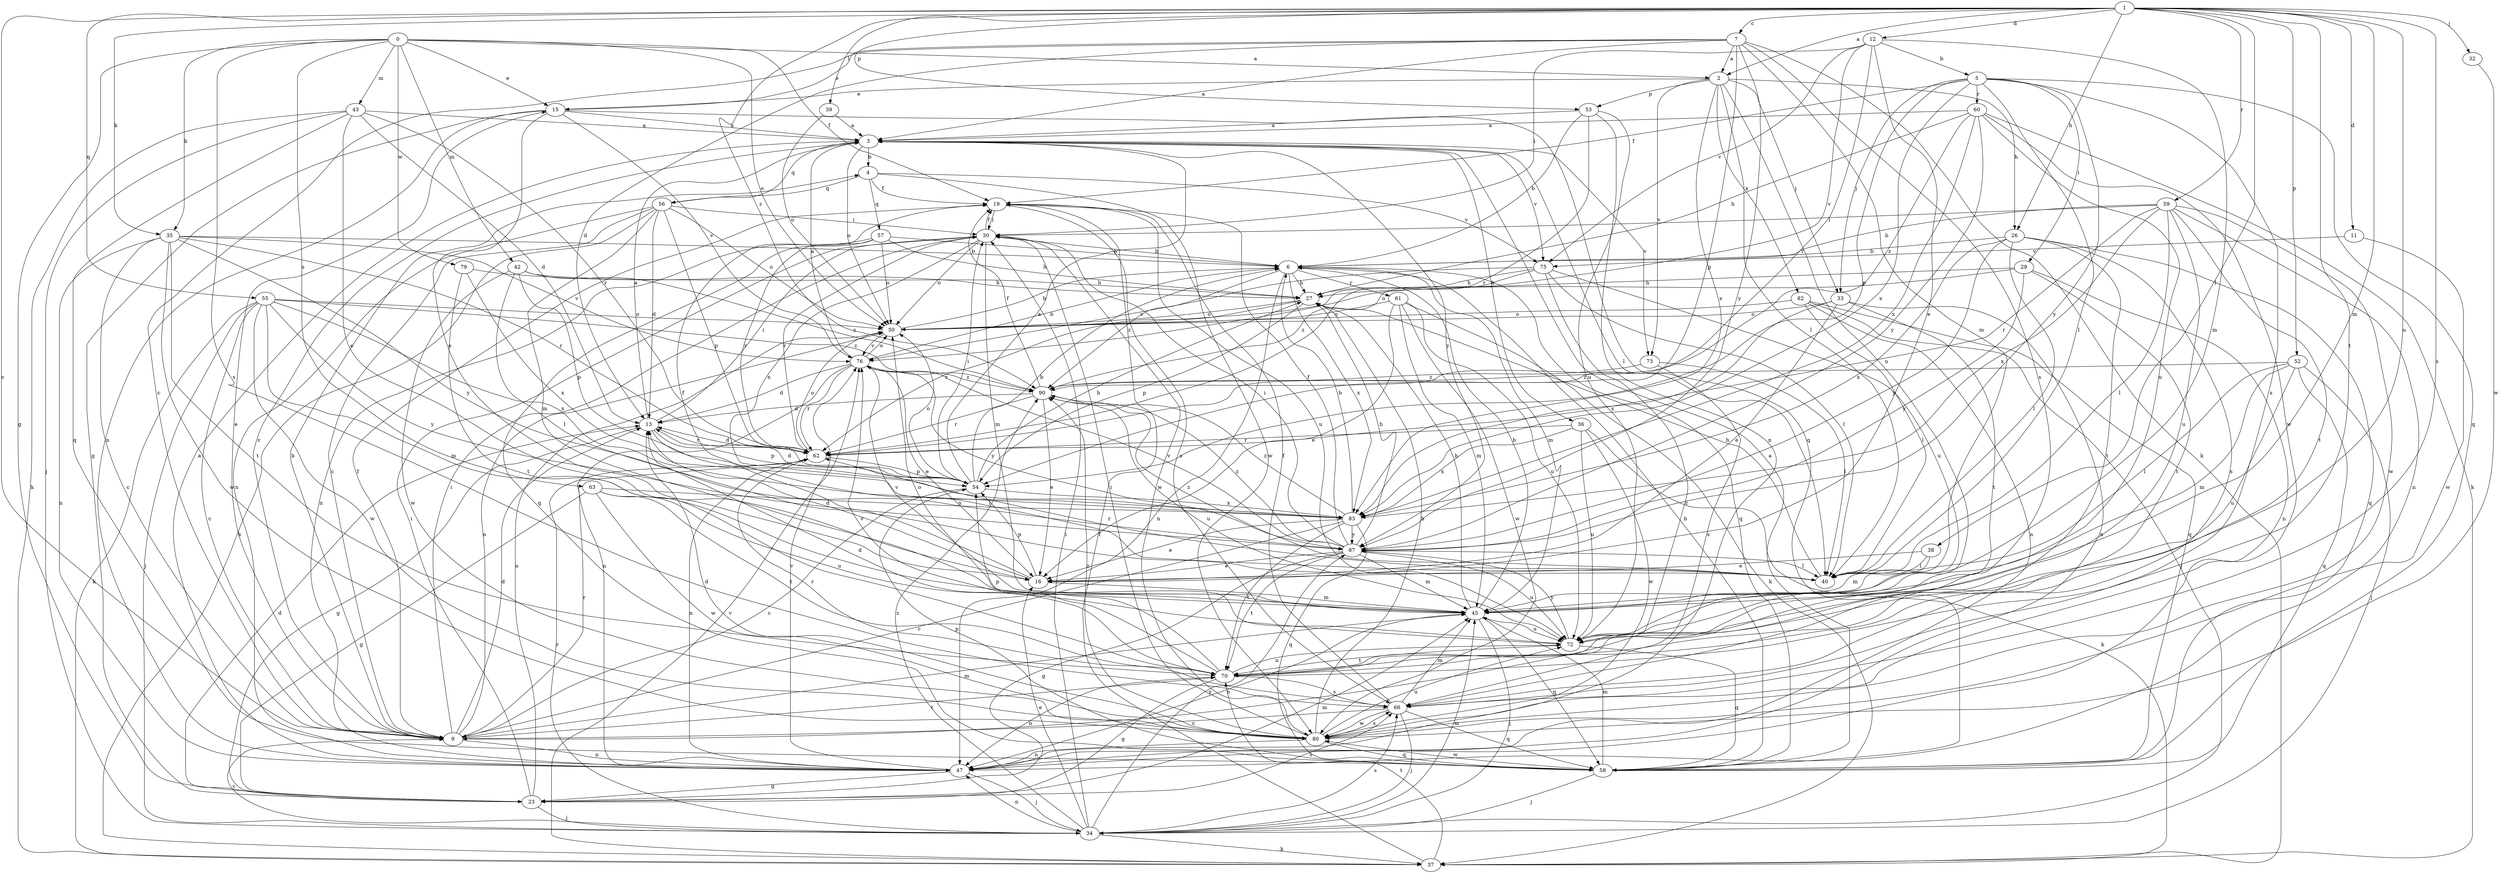 strict digraph  {
0;
1;
2;
3;
4;
5;
6;
7;
9;
11;
12;
13;
15;
16;
19;
23;
26;
27;
29;
30;
32;
33;
34;
35;
36;
37;
38;
39;
40;
42;
43;
45;
47;
50;
52;
53;
54;
55;
56;
57;
58;
59;
60;
61;
62;
63;
66;
70;
72;
73;
75;
76;
79;
80;
82;
83;
87;
90;
0 -> 2  [label=a];
0 -> 15  [label=e];
0 -> 19  [label=f];
0 -> 23  [label=g];
0 -> 35  [label=k];
0 -> 42  [label=m];
0 -> 43  [label=m];
0 -> 50  [label=o];
0 -> 63  [label=s];
0 -> 66  [label=s];
0 -> 79  [label=w];
1 -> 2  [label=a];
1 -> 7  [label=c];
1 -> 9  [label=c];
1 -> 11  [label=d];
1 -> 12  [label=d];
1 -> 26  [label=h];
1 -> 32  [label=j];
1 -> 35  [label=k];
1 -> 38  [label=l];
1 -> 39  [label=l];
1 -> 45  [label=m];
1 -> 52  [label=p];
1 -> 53  [label=p];
1 -> 55  [label=q];
1 -> 59  [label=r];
1 -> 66  [label=s];
1 -> 70  [label=t];
1 -> 72  [label=u];
1 -> 90  [label=z];
2 -> 15  [label=e];
2 -> 26  [label=h];
2 -> 33  [label=j];
2 -> 40  [label=l];
2 -> 53  [label=p];
2 -> 72  [label=u];
2 -> 73  [label=v];
2 -> 82  [label=x];
2 -> 83  [label=x];
3 -> 4  [label=b];
3 -> 9  [label=c];
3 -> 36  [label=k];
3 -> 40  [label=l];
3 -> 50  [label=o];
3 -> 56  [label=q];
3 -> 73  [label=v];
3 -> 75  [label=v];
3 -> 87  [label=y];
4 -> 19  [label=f];
4 -> 56  [label=q];
4 -> 57  [label=q];
4 -> 75  [label=v];
4 -> 80  [label=w];
5 -> 19  [label=f];
5 -> 29  [label=i];
5 -> 33  [label=j];
5 -> 40  [label=l];
5 -> 54  [label=p];
5 -> 58  [label=q];
5 -> 60  [label=r];
5 -> 66  [label=s];
5 -> 83  [label=x];
5 -> 87  [label=y];
6 -> 27  [label=h];
6 -> 45  [label=m];
6 -> 47  [label=n];
6 -> 58  [label=q];
6 -> 61  [label=r];
6 -> 83  [label=x];
6 -> 90  [label=z];
7 -> 2  [label=a];
7 -> 3  [label=a];
7 -> 9  [label=c];
7 -> 13  [label=d];
7 -> 15  [label=e];
7 -> 37  [label=k];
7 -> 45  [label=m];
7 -> 54  [label=p];
7 -> 66  [label=s];
7 -> 87  [label=y];
9 -> 4  [label=b];
9 -> 13  [label=d];
9 -> 15  [label=e];
9 -> 19  [label=f];
9 -> 30  [label=i];
9 -> 45  [label=m];
9 -> 47  [label=n];
9 -> 50  [label=o];
9 -> 62  [label=r];
9 -> 70  [label=t];
11 -> 75  [label=v];
11 -> 80  [label=w];
12 -> 5  [label=b];
12 -> 16  [label=e];
12 -> 30  [label=i];
12 -> 45  [label=m];
12 -> 62  [label=r];
12 -> 75  [label=v];
12 -> 76  [label=v];
13 -> 3  [label=a];
13 -> 23  [label=g];
13 -> 30  [label=i];
13 -> 40  [label=l];
13 -> 54  [label=p];
13 -> 62  [label=r];
15 -> 3  [label=a];
15 -> 16  [label=e];
15 -> 23  [label=g];
15 -> 47  [label=n];
15 -> 58  [label=q];
15 -> 76  [label=v];
16 -> 13  [label=d];
16 -> 19  [label=f];
16 -> 45  [label=m];
16 -> 54  [label=p];
19 -> 30  [label=i];
19 -> 66  [label=s];
19 -> 72  [label=u];
23 -> 13  [label=d];
23 -> 30  [label=i];
23 -> 34  [label=j];
23 -> 45  [label=m];
23 -> 50  [label=o];
23 -> 66  [label=s];
26 -> 6  [label=b];
26 -> 40  [label=l];
26 -> 58  [label=q];
26 -> 66  [label=s];
26 -> 70  [label=t];
26 -> 83  [label=x];
26 -> 87  [label=y];
27 -> 50  [label=o];
27 -> 54  [label=p];
27 -> 62  [label=r];
29 -> 27  [label=h];
29 -> 47  [label=n];
29 -> 50  [label=o];
29 -> 70  [label=t];
29 -> 87  [label=y];
30 -> 6  [label=b];
30 -> 19  [label=f];
30 -> 45  [label=m];
30 -> 50  [label=o];
30 -> 62  [label=r];
30 -> 80  [label=w];
30 -> 83  [label=x];
32 -> 80  [label=w];
33 -> 16  [label=e];
33 -> 47  [label=n];
33 -> 50  [label=o];
33 -> 70  [label=t];
33 -> 83  [label=x];
34 -> 9  [label=c];
34 -> 16  [label=e];
34 -> 30  [label=i];
34 -> 37  [label=k];
34 -> 45  [label=m];
34 -> 47  [label=n];
34 -> 62  [label=r];
34 -> 66  [label=s];
34 -> 87  [label=y];
34 -> 90  [label=z];
35 -> 6  [label=b];
35 -> 9  [label=c];
35 -> 47  [label=n];
35 -> 62  [label=r];
35 -> 70  [label=t];
35 -> 76  [label=v];
35 -> 80  [label=w];
35 -> 87  [label=y];
36 -> 37  [label=k];
36 -> 62  [label=r];
36 -> 72  [label=u];
36 -> 80  [label=w];
36 -> 83  [label=x];
37 -> 19  [label=f];
37 -> 70  [label=t];
37 -> 76  [label=v];
38 -> 16  [label=e];
38 -> 40  [label=l];
38 -> 45  [label=m];
39 -> 3  [label=a];
39 -> 50  [label=o];
40 -> 27  [label=h];
40 -> 62  [label=r];
40 -> 90  [label=z];
42 -> 27  [label=h];
42 -> 40  [label=l];
42 -> 54  [label=p];
42 -> 80  [label=w];
42 -> 90  [label=z];
43 -> 3  [label=a];
43 -> 13  [label=d];
43 -> 16  [label=e];
43 -> 34  [label=j];
43 -> 37  [label=k];
43 -> 58  [label=q];
43 -> 62  [label=r];
45 -> 6  [label=b];
45 -> 27  [label=h];
45 -> 34  [label=j];
45 -> 47  [label=n];
45 -> 58  [label=q];
45 -> 72  [label=u];
45 -> 76  [label=v];
47 -> 3  [label=a];
47 -> 23  [label=g];
47 -> 34  [label=j];
47 -> 76  [label=v];
50 -> 6  [label=b];
50 -> 76  [label=v];
52 -> 34  [label=j];
52 -> 40  [label=l];
52 -> 45  [label=m];
52 -> 58  [label=q];
52 -> 72  [label=u];
52 -> 90  [label=z];
53 -> 3  [label=a];
53 -> 6  [label=b];
53 -> 47  [label=n];
53 -> 62  [label=r];
53 -> 72  [label=u];
54 -> 3  [label=a];
54 -> 6  [label=b];
54 -> 9  [label=c];
54 -> 13  [label=d];
54 -> 27  [label=h];
54 -> 30  [label=i];
54 -> 50  [label=o];
54 -> 83  [label=x];
55 -> 9  [label=c];
55 -> 34  [label=j];
55 -> 37  [label=k];
55 -> 45  [label=m];
55 -> 50  [label=o];
55 -> 80  [label=w];
55 -> 83  [label=x];
55 -> 87  [label=y];
55 -> 90  [label=z];
56 -> 9  [label=c];
56 -> 13  [label=d];
56 -> 30  [label=i];
56 -> 37  [label=k];
56 -> 45  [label=m];
56 -> 47  [label=n];
56 -> 50  [label=o];
56 -> 54  [label=p];
57 -> 6  [label=b];
57 -> 27  [label=h];
57 -> 47  [label=n];
57 -> 50  [label=o];
57 -> 58  [label=q];
57 -> 62  [label=r];
58 -> 3  [label=a];
58 -> 6  [label=b];
58 -> 34  [label=j];
58 -> 45  [label=m];
58 -> 54  [label=p];
58 -> 80  [label=w];
59 -> 6  [label=b];
59 -> 30  [label=i];
59 -> 40  [label=l];
59 -> 47  [label=n];
59 -> 62  [label=r];
59 -> 70  [label=t];
59 -> 72  [label=u];
59 -> 80  [label=w];
59 -> 83  [label=x];
60 -> 3  [label=a];
60 -> 27  [label=h];
60 -> 37  [label=k];
60 -> 72  [label=u];
60 -> 80  [label=w];
60 -> 83  [label=x];
60 -> 87  [label=y];
60 -> 90  [label=z];
61 -> 16  [label=e];
61 -> 37  [label=k];
61 -> 45  [label=m];
61 -> 50  [label=o];
61 -> 72  [label=u];
61 -> 80  [label=w];
62 -> 13  [label=d];
62 -> 47  [label=n];
62 -> 50  [label=o];
62 -> 54  [label=p];
63 -> 23  [label=g];
63 -> 70  [label=t];
63 -> 72  [label=u];
63 -> 80  [label=w];
63 -> 83  [label=x];
66 -> 9  [label=c];
66 -> 19  [label=f];
66 -> 34  [label=j];
66 -> 45  [label=m];
66 -> 58  [label=q];
66 -> 62  [label=r];
66 -> 80  [label=w];
70 -> 13  [label=d];
70 -> 23  [label=g];
70 -> 47  [label=n];
70 -> 54  [label=p];
70 -> 66  [label=s];
70 -> 72  [label=u];
70 -> 76  [label=v];
72 -> 50  [label=o];
72 -> 58  [label=q];
72 -> 70  [label=t];
72 -> 87  [label=y];
73 -> 40  [label=l];
73 -> 66  [label=s];
73 -> 90  [label=z];
75 -> 9  [label=c];
75 -> 27  [label=h];
75 -> 40  [label=l];
75 -> 72  [label=u];
75 -> 76  [label=v];
75 -> 90  [label=z];
76 -> 3  [label=a];
76 -> 6  [label=b];
76 -> 13  [label=d];
76 -> 16  [label=e];
76 -> 47  [label=n];
76 -> 50  [label=o];
76 -> 62  [label=r];
76 -> 87  [label=y];
76 -> 90  [label=z];
79 -> 27  [label=h];
79 -> 70  [label=t];
79 -> 83  [label=x];
80 -> 13  [label=d];
80 -> 27  [label=h];
80 -> 30  [label=i];
80 -> 47  [label=n];
80 -> 58  [label=q];
80 -> 66  [label=s];
80 -> 72  [label=u];
80 -> 90  [label=z];
82 -> 34  [label=j];
82 -> 40  [label=l];
82 -> 47  [label=n];
82 -> 50  [label=o];
82 -> 58  [label=q];
83 -> 6  [label=b];
83 -> 9  [label=c];
83 -> 16  [label=e];
83 -> 58  [label=q];
83 -> 70  [label=t];
83 -> 87  [label=y];
83 -> 90  [label=z];
87 -> 16  [label=e];
87 -> 19  [label=f];
87 -> 23  [label=g];
87 -> 27  [label=h];
87 -> 30  [label=i];
87 -> 40  [label=l];
87 -> 45  [label=m];
87 -> 70  [label=t];
87 -> 72  [label=u];
87 -> 76  [label=v];
87 -> 90  [label=z];
90 -> 13  [label=d];
90 -> 16  [label=e];
90 -> 19  [label=f];
90 -> 62  [label=r];
90 -> 72  [label=u];
}
